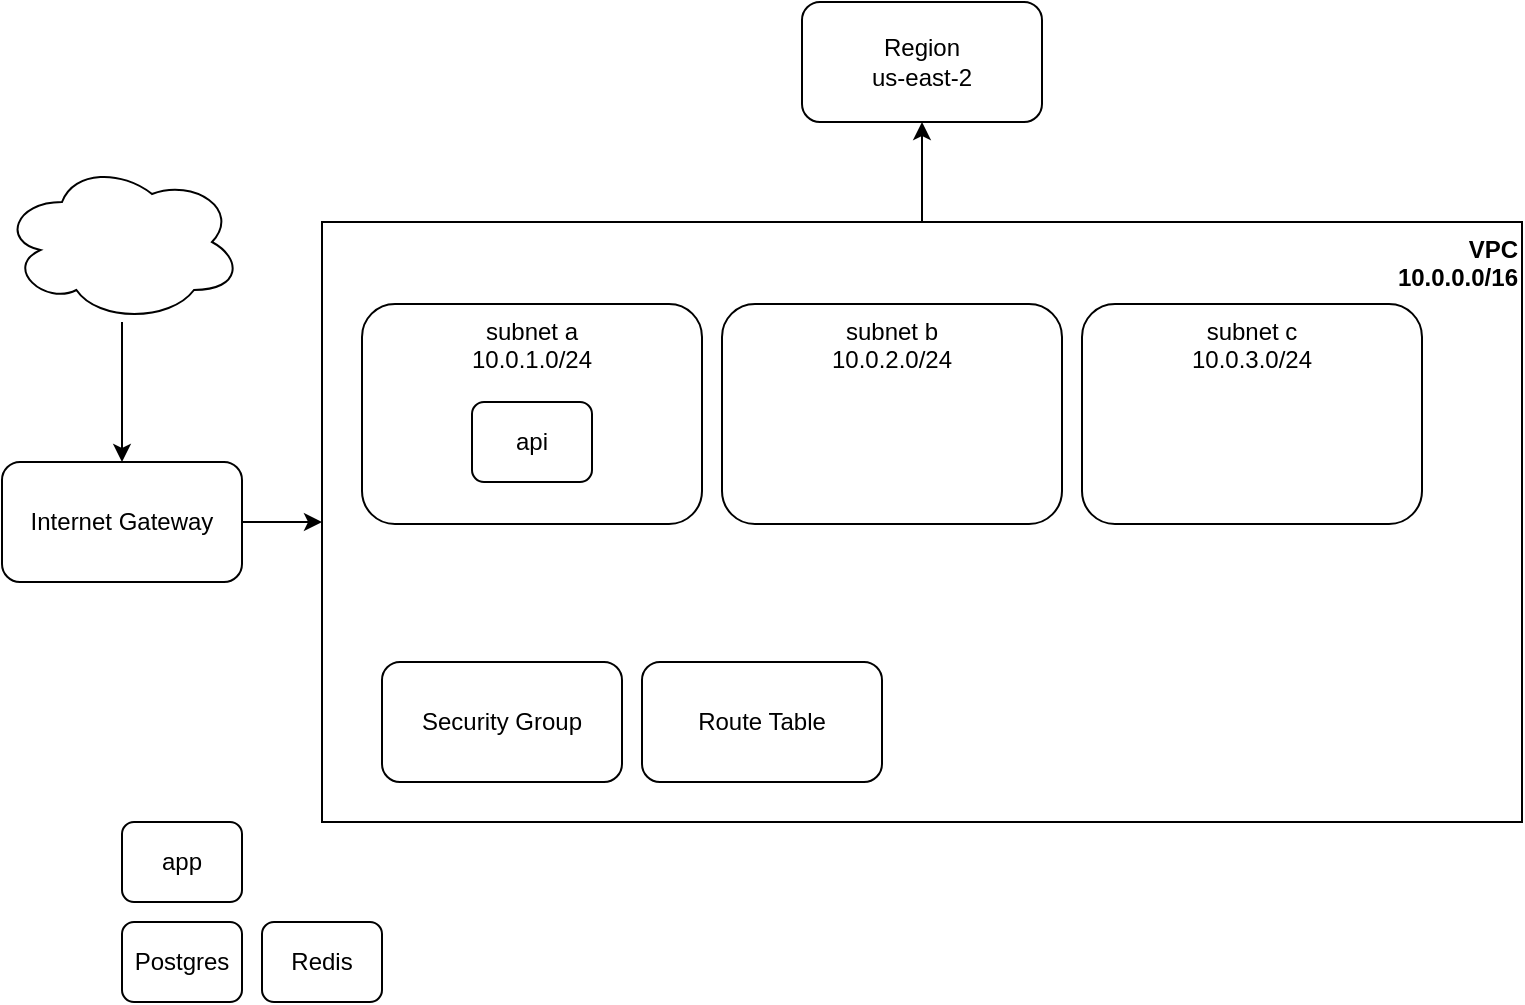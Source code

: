 <mxfile version="12.2.4" pages="1"><diagram id="W34M0B03qUreQ-d0E-Dm" name="Page-1"><mxGraphModel dx="821" dy="838" grid="1" gridSize="10" guides="1" tooltips="1" connect="1" arrows="1" fold="1" page="1" pageScale="1" pageWidth="827" pageHeight="1169" math="0" shadow="0"><root><mxCell id="0"/><mxCell id="1" parent="0"/><mxCell id="31" style="edgeStyle=orthogonalEdgeStyle;rounded=0;orthogonalLoop=1;jettySize=auto;html=1;" parent="1" source="9" target="28" edge="1"><mxGeometry relative="1" as="geometry"/></mxCell><mxCell id="9" value="VPC&lt;br&gt;10.0.0.0/16" style="text;html=1;strokeColor=#000000;fillColor=#ffffff;align=right;verticalAlign=top;whiteSpace=wrap;rounded=0;fontFamily=Helvetica;fontSize=12;fontColor=#000000;fontStyle=1" parent="1" vertex="1"><mxGeometry x="240" y="120" width="600" height="300" as="geometry"/></mxCell><mxCell id="13" value="Postgres" style="rounded=1;whiteSpace=wrap;html=1;" parent="1" vertex="1"><mxGeometry x="140" y="470" width="60" height="40" as="geometry"/></mxCell><mxCell id="14" value="Route Table" style="rounded=1;whiteSpace=wrap;html=1;" parent="1" vertex="1"><mxGeometry x="400" y="340" width="120" height="60" as="geometry"/></mxCell><mxCell id="16" value="subnet a&lt;br&gt;10.0.1.0/24" style="rounded=1;whiteSpace=wrap;html=1;verticalAlign=top;" parent="1" vertex="1"><mxGeometry x="260" y="161" width="170" height="110" as="geometry"/></mxCell><mxCell id="17" value="subnet b&lt;br&gt;10.0.2.0/24" style="rounded=1;whiteSpace=wrap;html=1;verticalAlign=top;" parent="1" vertex="1"><mxGeometry x="440" y="161" width="170" height="110" as="geometry"/></mxCell><mxCell id="18" value="subnet c&lt;br&gt;10.0.3.0/24" style="rounded=1;whiteSpace=wrap;html=1;verticalAlign=top;" parent="1" vertex="1"><mxGeometry x="620" y="161" width="170" height="110" as="geometry"/></mxCell><mxCell id="20" value="Redis" style="rounded=1;whiteSpace=wrap;html=1;" parent="1" vertex="1"><mxGeometry x="210" y="470" width="60" height="40" as="geometry"/></mxCell><mxCell id="21" value="Security Group" style="rounded=1;whiteSpace=wrap;html=1;" parent="1" vertex="1"><mxGeometry x="270" y="340" width="120" height="60" as="geometry"/></mxCell><mxCell id="36" style="edgeStyle=orthogonalEdgeStyle;rounded=0;orthogonalLoop=1;jettySize=auto;html=1;entryX=0;entryY=0.5;entryDx=0;entryDy=0;" parent="1" source="24" target="9" edge="1"><mxGeometry relative="1" as="geometry"/></mxCell><mxCell id="24" value="Internet Gateway" style="rounded=1;whiteSpace=wrap;html=1;" parent="1" vertex="1"><mxGeometry x="80" y="240" width="120" height="60" as="geometry"/></mxCell><mxCell id="28" value="Region&lt;br&gt;us-east-2" style="rounded=1;whiteSpace=wrap;html=1;" parent="1" vertex="1"><mxGeometry x="480" y="10" width="120" height="60" as="geometry"/></mxCell><mxCell id="33" style="edgeStyle=orthogonalEdgeStyle;rounded=0;orthogonalLoop=1;jettySize=auto;html=1;" parent="1" source="32" target="24" edge="1"><mxGeometry relative="1" as="geometry"/></mxCell><mxCell id="32" value="" style="ellipse;shape=cloud;whiteSpace=wrap;html=1;align=right;" parent="1" vertex="1"><mxGeometry x="80" y="90" width="120" height="80" as="geometry"/></mxCell><mxCell id="15" value="app" style="rounded=1;whiteSpace=wrap;html=1;" parent="1" vertex="1"><mxGeometry x="140" y="420" width="60" height="40" as="geometry"/></mxCell><mxCell id="12" value="api" style="rounded=1;whiteSpace=wrap;html=1;" parent="1" vertex="1"><mxGeometry x="315" y="210" width="60" height="40" as="geometry"/></mxCell></root></mxGraphModel></diagram></mxfile>